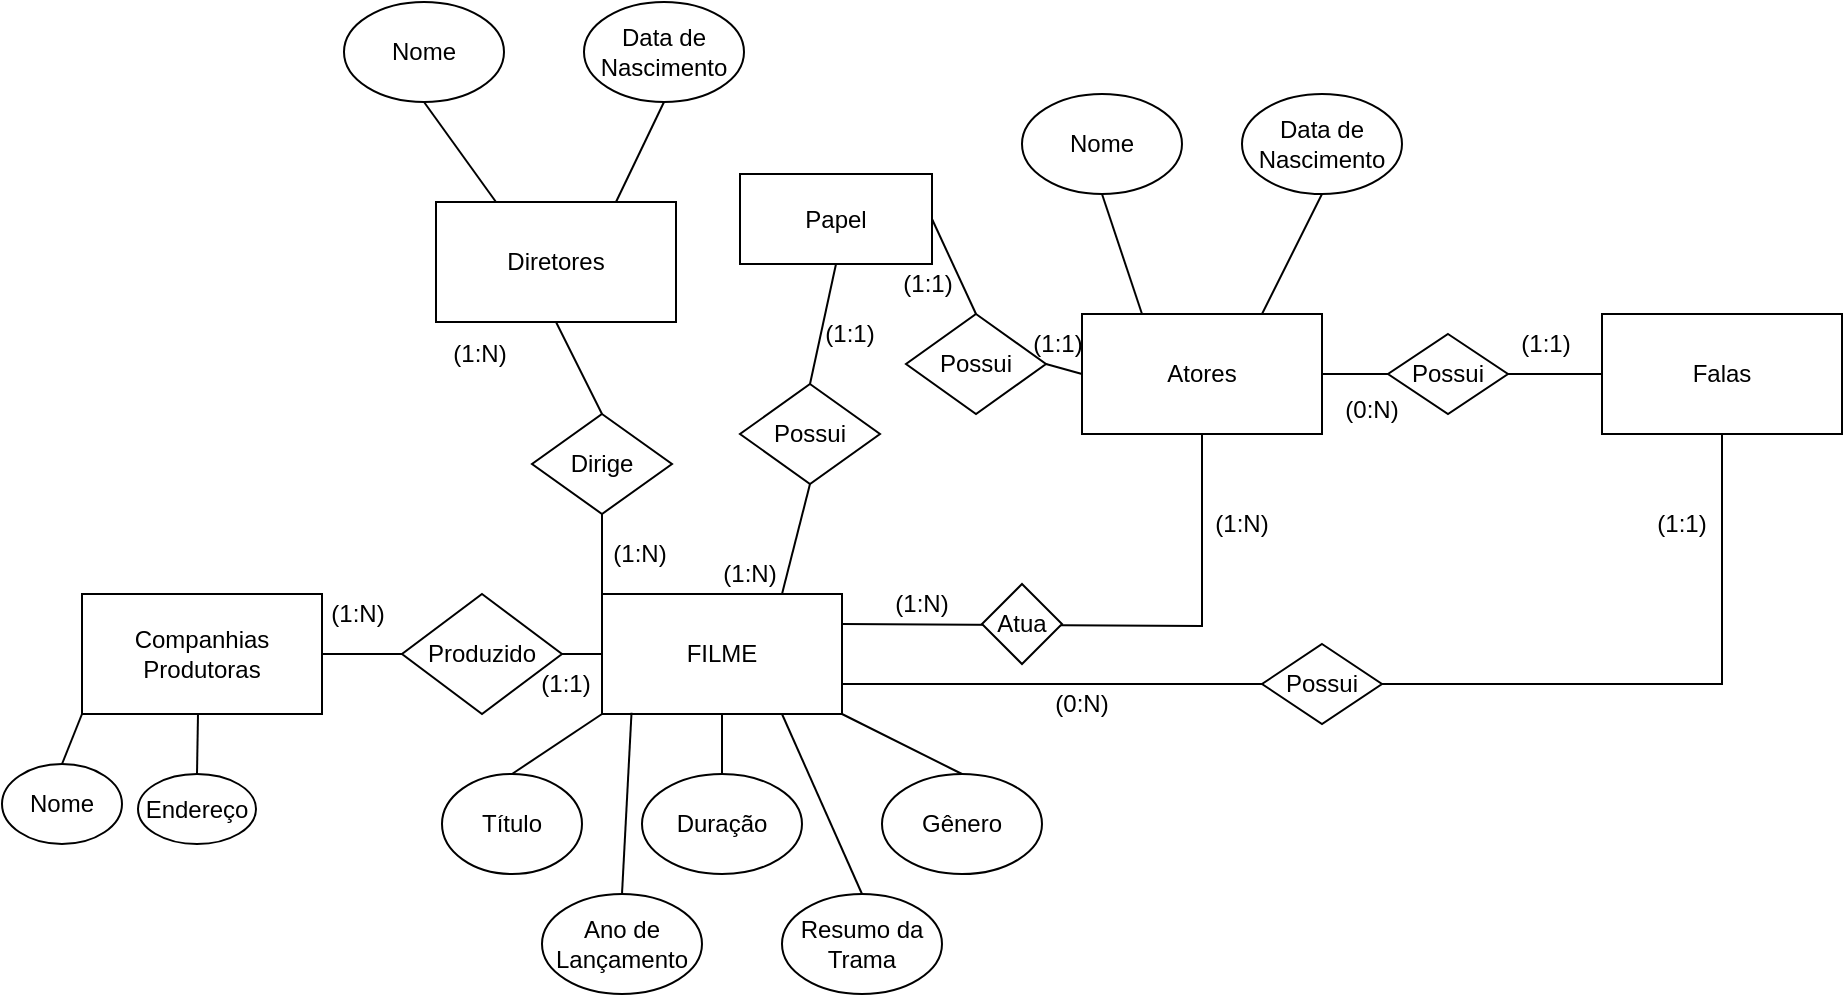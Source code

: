 <mxfile version="16.6.4" type="device"><diagram id="LknIKFtLyKLJKtysgzbx" name="Page-1"><mxGraphModel dx="1578" dy="876" grid="1" gridSize="10" guides="1" tooltips="1" connect="1" arrows="1" fold="1" page="1" pageScale="1" pageWidth="1169" pageHeight="827" math="0" shadow="0"><root><mxCell id="0"/><mxCell id="1" parent="0"/><mxCell id="J7KebXF9LQVVpadWdJGk-20" value="FILME" style="rounded=0;whiteSpace=wrap;html=1;" vertex="1" parent="1"><mxGeometry x="424" y="462" width="120" height="60" as="geometry"/></mxCell><mxCell id="J7KebXF9LQVVpadWdJGk-22" value="Título" style="ellipse;whiteSpace=wrap;html=1;" vertex="1" parent="1"><mxGeometry x="344" y="552" width="70" height="50" as="geometry"/></mxCell><mxCell id="J7KebXF9LQVVpadWdJGk-23" value="Ano de Lançamento" style="ellipse;whiteSpace=wrap;html=1;" vertex="1" parent="1"><mxGeometry x="394" y="612" width="80" height="50" as="geometry"/></mxCell><mxCell id="J7KebXF9LQVVpadWdJGk-24" value="Duração" style="ellipse;whiteSpace=wrap;html=1;" vertex="1" parent="1"><mxGeometry x="444" y="552" width="80" height="50" as="geometry"/></mxCell><mxCell id="J7KebXF9LQVVpadWdJGk-26" value="Gênero" style="ellipse;whiteSpace=wrap;html=1;" vertex="1" parent="1"><mxGeometry x="564" y="552" width="80" height="50" as="geometry"/></mxCell><mxCell id="J7KebXF9LQVVpadWdJGk-28" value="Diretores" style="rounded=0;whiteSpace=wrap;html=1;" vertex="1" parent="1"><mxGeometry x="341" y="266" width="120" height="60" as="geometry"/></mxCell><mxCell id="J7KebXF9LQVVpadWdJGk-29" value="Atores" style="rounded=0;whiteSpace=wrap;html=1;" vertex="1" parent="1"><mxGeometry x="664" y="322" width="120" height="60" as="geometry"/></mxCell><mxCell id="J7KebXF9LQVVpadWdJGk-30" value="Companhias Produtoras" style="rounded=0;whiteSpace=wrap;html=1;" vertex="1" parent="1"><mxGeometry x="164" y="462" width="120" height="60" as="geometry"/></mxCell><mxCell id="J7KebXF9LQVVpadWdJGk-31" value="" style="endArrow=none;html=1;rounded=0;entryX=0.5;entryY=1;entryDx=0;entryDy=0;exitX=0.5;exitY=0;exitDx=0;exitDy=0;endFill=0;startArrow=none;" edge="1" parent="1" source="J7KebXF9LQVVpadWdJGk-75" target="J7KebXF9LQVVpadWdJGk-28"><mxGeometry width="50" height="50" relative="1" as="geometry"><mxPoint x="444" y="462" as="sourcePoint"/><mxPoint x="494" y="412" as="targetPoint"/></mxGeometry></mxCell><mxCell id="J7KebXF9LQVVpadWdJGk-32" value="(1:N)" style="text;html=1;strokeColor=none;fillColor=none;align=center;verticalAlign=middle;whiteSpace=wrap;rounded=0;" vertex="1" parent="1"><mxGeometry x="415" y="427" width="56" height="30" as="geometry"/></mxCell><mxCell id="J7KebXF9LQVVpadWdJGk-36" value="" style="endArrow=none;html=1;rounded=0;exitX=1;exitY=0.25;exitDx=0;exitDy=0;entryX=0.5;entryY=1;entryDx=0;entryDy=0;endFill=0;" edge="1" parent="1" source="J7KebXF9LQVVpadWdJGk-20" target="J7KebXF9LQVVpadWdJGk-29"><mxGeometry width="50" height="50" relative="1" as="geometry"><mxPoint x="474" y="422" as="sourcePoint"/><mxPoint x="724" y="412" as="targetPoint"/><Array as="points"><mxPoint x="724" y="478"/></Array></mxGeometry></mxCell><mxCell id="J7KebXF9LQVVpadWdJGk-37" value="(1:N)" style="text;html=1;strokeColor=none;fillColor=none;align=center;verticalAlign=middle;whiteSpace=wrap;rounded=0;" vertex="1" parent="1"><mxGeometry x="564" y="457" width="40" height="20" as="geometry"/></mxCell><mxCell id="J7KebXF9LQVVpadWdJGk-38" value="Resumo da Trama" style="ellipse;whiteSpace=wrap;html=1;" vertex="1" parent="1"><mxGeometry x="514" y="612" width="80" height="50" as="geometry"/></mxCell><mxCell id="J7KebXF9LQVVpadWdJGk-39" value="Falas" style="rounded=0;whiteSpace=wrap;html=1;" vertex="1" parent="1"><mxGeometry x="924" y="322" width="120" height="60" as="geometry"/></mxCell><mxCell id="J7KebXF9LQVVpadWdJGk-40" value="" style="endArrow=none;html=1;rounded=0;entryX=0;entryY=0.5;entryDx=0;entryDy=0;exitX=1;exitY=0.5;exitDx=0;exitDy=0;startArrow=none;endFill=0;" edge="1" parent="1" source="J7KebXF9LQVVpadWdJGk-68" target="J7KebXF9LQVVpadWdJGk-39"><mxGeometry width="50" height="50" relative="1" as="geometry"><mxPoint x="694" y="432" as="sourcePoint"/><mxPoint x="744" y="382" as="targetPoint"/></mxGeometry></mxCell><mxCell id="J7KebXF9LQVVpadWdJGk-41" value="" style="endArrow=none;html=1;rounded=0;entryX=0.5;entryY=1;entryDx=0;entryDy=0;exitX=1;exitY=0.75;exitDx=0;exitDy=0;endFill=0;" edge="1" parent="1" source="J7KebXF9LQVVpadWdJGk-20" target="J7KebXF9LQVVpadWdJGk-39"><mxGeometry width="50" height="50" relative="1" as="geometry"><mxPoint x="564" y="502" as="sourcePoint"/><mxPoint x="934" y="492" as="targetPoint"/><Array as="points"><mxPoint x="984" y="507"/></Array></mxGeometry></mxCell><mxCell id="J7KebXF9LQVVpadWdJGk-42" value="(0:N)" style="text;html=1;strokeColor=none;fillColor=none;align=center;verticalAlign=middle;whiteSpace=wrap;rounded=0;" vertex="1" parent="1"><mxGeometry x="634" y="502" width="60" height="30" as="geometry"/></mxCell><mxCell id="J7KebXF9LQVVpadWdJGk-43" value="Nome" style="ellipse;whiteSpace=wrap;html=1;" vertex="1" parent="1"><mxGeometry x="634" y="212" width="80" height="50" as="geometry"/></mxCell><mxCell id="J7KebXF9LQVVpadWdJGk-44" value="Data de Nascimento" style="ellipse;whiteSpace=wrap;html=1;" vertex="1" parent="1"><mxGeometry x="744" y="212" width="80" height="50" as="geometry"/></mxCell><mxCell id="J7KebXF9LQVVpadWdJGk-45" value="(1:N)" style="text;html=1;strokeColor=none;fillColor=none;align=center;verticalAlign=middle;whiteSpace=wrap;rounded=0;" vertex="1" parent="1"><mxGeometry x="714" y="412" width="60" height="30" as="geometry"/></mxCell><mxCell id="J7KebXF9LQVVpadWdJGk-46" value="Nome" style="ellipse;whiteSpace=wrap;html=1;" vertex="1" parent="1"><mxGeometry x="295" y="166" width="80" height="50" as="geometry"/></mxCell><mxCell id="J7KebXF9LQVVpadWdJGk-47" value="Data de Nascimento" style="ellipse;whiteSpace=wrap;html=1;" vertex="1" parent="1"><mxGeometry x="415" y="166" width="80" height="50" as="geometry"/></mxCell><mxCell id="J7KebXF9LQVVpadWdJGk-48" value="(1:N)" style="text;html=1;strokeColor=none;fillColor=none;align=center;verticalAlign=middle;whiteSpace=wrap;rounded=0;" vertex="1" parent="1"><mxGeometry x="335" y="327" width="56" height="30" as="geometry"/></mxCell><mxCell id="J7KebXF9LQVVpadWdJGk-49" value="Nome" style="ellipse;whiteSpace=wrap;html=1;" vertex="1" parent="1"><mxGeometry x="124" y="547" width="60" height="40" as="geometry"/></mxCell><mxCell id="J7KebXF9LQVVpadWdJGk-50" value="Endereço" style="ellipse;whiteSpace=wrap;html=1;" vertex="1" parent="1"><mxGeometry x="192" y="552" width="59" height="35" as="geometry"/></mxCell><mxCell id="J7KebXF9LQVVpadWdJGk-51" value="" style="endArrow=none;html=1;rounded=0;entryX=1;entryY=0.5;entryDx=0;entryDy=0;exitX=0;exitY=0.5;exitDx=0;exitDy=0;endFill=0;" edge="1" parent="1" source="J7KebXF9LQVVpadWdJGk-20" target="J7KebXF9LQVVpadWdJGk-30"><mxGeometry width="50" height="50" relative="1" as="geometry"><mxPoint x="544" y="342" as="sourcePoint"/><mxPoint x="594" y="292" as="targetPoint"/></mxGeometry></mxCell><mxCell id="J7KebXF9LQVVpadWdJGk-52" value="(1:N)" style="text;html=1;strokeColor=none;fillColor=none;align=center;verticalAlign=middle;whiteSpace=wrap;rounded=0;" vertex="1" parent="1"><mxGeometry x="274" y="457" width="56" height="30" as="geometry"/></mxCell><mxCell id="J7KebXF9LQVVpadWdJGk-53" value="(1:1)" style="text;html=1;strokeColor=none;fillColor=none;align=center;verticalAlign=middle;whiteSpace=wrap;rounded=0;" vertex="1" parent="1"><mxGeometry x="378" y="492" width="56" height="30" as="geometry"/></mxCell><mxCell id="J7KebXF9LQVVpadWdJGk-54" value="" style="endArrow=none;html=1;rounded=0;entryX=0;entryY=1;entryDx=0;entryDy=0;exitX=0.5;exitY=0;exitDx=0;exitDy=0;" edge="1" parent="1" source="J7KebXF9LQVVpadWdJGk-49" target="J7KebXF9LQVVpadWdJGk-30"><mxGeometry width="50" height="50" relative="1" as="geometry"><mxPoint x="174" y="542" as="sourcePoint"/><mxPoint x="224" y="492" as="targetPoint"/></mxGeometry></mxCell><mxCell id="J7KebXF9LQVVpadWdJGk-55" value="" style="endArrow=none;html=1;rounded=0;entryX=0.75;entryY=1;entryDx=0;entryDy=0;exitX=0.5;exitY=0;exitDx=0;exitDy=0;" edge="1" parent="1" source="J7KebXF9LQVVpadWdJGk-50"><mxGeometry width="50" height="50" relative="1" as="geometry"><mxPoint x="152" y="552.0" as="sourcePoint"/><mxPoint x="222" y="522" as="targetPoint"/></mxGeometry></mxCell><mxCell id="J7KebXF9LQVVpadWdJGk-56" value="" style="endArrow=none;html=1;rounded=0;entryX=0;entryY=1;entryDx=0;entryDy=0;exitX=0.5;exitY=0;exitDx=0;exitDy=0;" edge="1" parent="1" source="J7KebXF9LQVVpadWdJGk-22" target="J7KebXF9LQVVpadWdJGk-20"><mxGeometry width="50" height="50" relative="1" as="geometry"><mxPoint x="294" y="557.0" as="sourcePoint"/><mxPoint x="294" y="532.0" as="targetPoint"/></mxGeometry></mxCell><mxCell id="J7KebXF9LQVVpadWdJGk-57" value="" style="endArrow=none;html=1;rounded=0;entryX=0.5;entryY=1;entryDx=0;entryDy=0;exitX=0.5;exitY=0;exitDx=0;exitDy=0;" edge="1" parent="1" source="J7KebXF9LQVVpadWdJGk-24" target="J7KebXF9LQVVpadWdJGk-20"><mxGeometry width="50" height="50" relative="1" as="geometry"><mxPoint x="409" y="562.0" as="sourcePoint"/><mxPoint x="434" y="532.0" as="targetPoint"/></mxGeometry></mxCell><mxCell id="J7KebXF9LQVVpadWdJGk-58" value="" style="endArrow=none;html=1;rounded=0;entryX=1;entryY=1;entryDx=0;entryDy=0;exitX=0.5;exitY=0;exitDx=0;exitDy=0;" edge="1" parent="1" source="J7KebXF9LQVVpadWdJGk-26" target="J7KebXF9LQVVpadWdJGk-20"><mxGeometry width="50" height="50" relative="1" as="geometry"><mxPoint x="504" y="562.0" as="sourcePoint"/><mxPoint x="464" y="532.0" as="targetPoint"/></mxGeometry></mxCell><mxCell id="J7KebXF9LQVVpadWdJGk-59" value="" style="endArrow=none;html=1;rounded=0;entryX=0.75;entryY=1;entryDx=0;entryDy=0;exitX=0.5;exitY=0;exitDx=0;exitDy=0;" edge="1" parent="1" source="J7KebXF9LQVVpadWdJGk-38" target="J7KebXF9LQVVpadWdJGk-20"><mxGeometry width="50" height="50" relative="1" as="geometry"><mxPoint x="614" y="562.0" as="sourcePoint"/><mxPoint x="554" y="532.0" as="targetPoint"/></mxGeometry></mxCell><mxCell id="J7KebXF9LQVVpadWdJGk-60" value="" style="endArrow=none;html=1;rounded=0;entryX=0.123;entryY=0.99;entryDx=0;entryDy=0;exitX=0.5;exitY=0;exitDx=0;exitDy=0;entryPerimeter=0;" edge="1" parent="1" source="J7KebXF9LQVVpadWdJGk-23" target="J7KebXF9LQVVpadWdJGk-20"><mxGeometry width="50" height="50" relative="1" as="geometry"><mxPoint x="494" y="562.0" as="sourcePoint"/><mxPoint x="464" y="532.0" as="targetPoint"/></mxGeometry></mxCell><mxCell id="J7KebXF9LQVVpadWdJGk-61" value="" style="endArrow=none;html=1;rounded=0;entryX=0.5;entryY=1;entryDx=0;entryDy=0;exitX=0.25;exitY=0;exitDx=0;exitDy=0;" edge="1" parent="1" source="J7KebXF9LQVVpadWdJGk-28" target="J7KebXF9LQVVpadWdJGk-46"><mxGeometry width="50" height="50" relative="1" as="geometry"><mxPoint x="504" y="572.0" as="sourcePoint"/><mxPoint x="474" y="542.0" as="targetPoint"/></mxGeometry></mxCell><mxCell id="J7KebXF9LQVVpadWdJGk-62" value="" style="endArrow=none;html=1;rounded=0;entryX=0.5;entryY=1;entryDx=0;entryDy=0;exitX=0.75;exitY=0;exitDx=0;exitDy=0;" edge="1" parent="1" source="J7KebXF9LQVVpadWdJGk-28" target="J7KebXF9LQVVpadWdJGk-47"><mxGeometry width="50" height="50" relative="1" as="geometry"><mxPoint x="464" y="332" as="sourcePoint"/><mxPoint x="428" y="282" as="targetPoint"/></mxGeometry></mxCell><mxCell id="J7KebXF9LQVVpadWdJGk-63" value="" style="endArrow=none;html=1;rounded=0;entryX=0.5;entryY=1;entryDx=0;entryDy=0;exitX=0.75;exitY=0;exitDx=0;exitDy=0;" edge="1" parent="1" source="J7KebXF9LQVVpadWdJGk-29" target="J7KebXF9LQVVpadWdJGk-44"><mxGeometry width="50" height="50" relative="1" as="geometry"><mxPoint x="524.0" y="332" as="sourcePoint"/><mxPoint x="548" y="282" as="targetPoint"/></mxGeometry></mxCell><mxCell id="J7KebXF9LQVVpadWdJGk-64" value="" style="endArrow=none;html=1;rounded=0;entryX=0.5;entryY=1;entryDx=0;entryDy=0;exitX=0.25;exitY=0;exitDx=0;exitDy=0;" edge="1" parent="1" source="J7KebXF9LQVVpadWdJGk-29" target="J7KebXF9LQVVpadWdJGk-43"><mxGeometry width="50" height="50" relative="1" as="geometry"><mxPoint x="764.0" y="332" as="sourcePoint"/><mxPoint x="794" y="272" as="targetPoint"/></mxGeometry></mxCell><mxCell id="J7KebXF9LQVVpadWdJGk-66" value="Atua" style="rhombus;whiteSpace=wrap;html=1;" vertex="1" parent="1"><mxGeometry x="614" y="457" width="40" height="40" as="geometry"/></mxCell><mxCell id="J7KebXF9LQVVpadWdJGk-68" value="Possui" style="rhombus;whiteSpace=wrap;html=1;" vertex="1" parent="1"><mxGeometry x="817" y="332" width="60" height="40" as="geometry"/></mxCell><mxCell id="J7KebXF9LQVVpadWdJGk-69" value="" style="endArrow=none;html=1;rounded=0;entryX=0;entryY=0.5;entryDx=0;entryDy=0;exitX=1;exitY=0.5;exitDx=0;exitDy=0;" edge="1" parent="1" source="J7KebXF9LQVVpadWdJGk-29" target="J7KebXF9LQVVpadWdJGk-68"><mxGeometry width="50" height="50" relative="1" as="geometry"><mxPoint x="784" y="352.0" as="sourcePoint"/><mxPoint x="874" y="352.0" as="targetPoint"/></mxGeometry></mxCell><mxCell id="J7KebXF9LQVVpadWdJGk-70" value="(1:1)" style="text;html=1;strokeColor=none;fillColor=none;align=center;verticalAlign=middle;whiteSpace=wrap;rounded=0;" vertex="1" parent="1"><mxGeometry x="881" y="327" width="30" height="20" as="geometry"/></mxCell><mxCell id="J7KebXF9LQVVpadWdJGk-71" value="(0:N)" style="text;html=1;strokeColor=none;fillColor=none;align=center;verticalAlign=middle;whiteSpace=wrap;rounded=0;" vertex="1" parent="1"><mxGeometry x="794" y="360" width="30" height="20" as="geometry"/></mxCell><mxCell id="J7KebXF9LQVVpadWdJGk-72" value="Possui" style="rhombus;whiteSpace=wrap;html=1;" vertex="1" parent="1"><mxGeometry x="754" y="487" width="60" height="40" as="geometry"/></mxCell><mxCell id="J7KebXF9LQVVpadWdJGk-73" value="(1:1)" style="text;html=1;strokeColor=none;fillColor=none;align=center;verticalAlign=middle;whiteSpace=wrap;rounded=0;" vertex="1" parent="1"><mxGeometry x="934" y="412" width="60" height="30" as="geometry"/></mxCell><mxCell id="J7KebXF9LQVVpadWdJGk-74" value="Produzido" style="rhombus;whiteSpace=wrap;html=1;" vertex="1" parent="1"><mxGeometry x="324" y="462" width="80" height="60" as="geometry"/></mxCell><mxCell id="J7KebXF9LQVVpadWdJGk-76" value="Papel" style="rounded=0;whiteSpace=wrap;html=1;" vertex="1" parent="1"><mxGeometry x="493" y="252" width="96" height="45" as="geometry"/></mxCell><mxCell id="J7KebXF9LQVVpadWdJGk-75" value="Dirige" style="rhombus;whiteSpace=wrap;html=1;" vertex="1" parent="1"><mxGeometry x="389" y="372" width="70" height="50" as="geometry"/></mxCell><mxCell id="J7KebXF9LQVVpadWdJGk-80" value="" style="endArrow=none;html=1;rounded=0;entryX=0.5;entryY=1;entryDx=0;entryDy=0;exitX=0;exitY=0;exitDx=0;exitDy=0;endFill=0;" edge="1" parent="1" source="J7KebXF9LQVVpadWdJGk-20" target="J7KebXF9LQVVpadWdJGk-75"><mxGeometry width="50" height="50" relative="1" as="geometry"><mxPoint x="484" y="462.0" as="sourcePoint"/><mxPoint x="401" y="326" as="targetPoint"/></mxGeometry></mxCell><mxCell id="J7KebXF9LQVVpadWdJGk-84" value="Possui" style="rhombus;whiteSpace=wrap;html=1;" vertex="1" parent="1"><mxGeometry x="493" y="357" width="70" height="50" as="geometry"/></mxCell><mxCell id="J7KebXF9LQVVpadWdJGk-89" value="Possui" style="rhombus;whiteSpace=wrap;html=1;" vertex="1" parent="1"><mxGeometry x="576" y="322" width="70" height="50" as="geometry"/></mxCell><mxCell id="J7KebXF9LQVVpadWdJGk-90" value="" style="endArrow=none;html=1;rounded=0;entryX=1;entryY=0.5;entryDx=0;entryDy=0;exitX=0.5;exitY=0;exitDx=0;exitDy=0;" edge="1" parent="1" source="J7KebXF9LQVVpadWdJGk-89" target="J7KebXF9LQVVpadWdJGk-76"><mxGeometry width="50" height="50" relative="1" as="geometry"><mxPoint x="594" y="392" as="sourcePoint"/><mxPoint x="644" y="342" as="targetPoint"/></mxGeometry></mxCell><mxCell id="J7KebXF9LQVVpadWdJGk-91" value="" style="endArrow=none;html=1;rounded=0;entryX=1;entryY=0.5;entryDx=0;entryDy=0;exitX=0;exitY=0.5;exitDx=0;exitDy=0;" edge="1" parent="1" source="J7KebXF9LQVVpadWdJGk-29" target="J7KebXF9LQVVpadWdJGk-89"><mxGeometry width="50" height="50" relative="1" as="geometry"><mxPoint x="621" y="332" as="sourcePoint"/><mxPoint x="599" y="284.5" as="targetPoint"/></mxGeometry></mxCell><mxCell id="J7KebXF9LQVVpadWdJGk-92" value="" style="endArrow=none;html=1;rounded=0;entryX=0.5;entryY=1;entryDx=0;entryDy=0;exitX=0.5;exitY=0;exitDx=0;exitDy=0;" edge="1" parent="1" source="J7KebXF9LQVVpadWdJGk-84" target="J7KebXF9LQVVpadWdJGk-76"><mxGeometry width="50" height="50" relative="1" as="geometry"><mxPoint x="621" y="332" as="sourcePoint"/><mxPoint x="599" y="284.5" as="targetPoint"/></mxGeometry></mxCell><mxCell id="J7KebXF9LQVVpadWdJGk-93" value="" style="endArrow=none;html=1;rounded=0;entryX=0.5;entryY=1;entryDx=0;entryDy=0;exitX=0.75;exitY=0;exitDx=0;exitDy=0;" edge="1" parent="1" source="J7KebXF9LQVVpadWdJGk-20" target="J7KebXF9LQVVpadWdJGk-84"><mxGeometry width="50" height="50" relative="1" as="geometry"><mxPoint x="538" y="367.0" as="sourcePoint"/><mxPoint x="551.0" y="307" as="targetPoint"/></mxGeometry></mxCell><mxCell id="J7KebXF9LQVVpadWdJGk-94" value="(1:N)" style="text;html=1;strokeColor=none;fillColor=none;align=center;verticalAlign=middle;whiteSpace=wrap;rounded=0;" vertex="1" parent="1"><mxGeometry x="470" y="437" width="56" height="30" as="geometry"/></mxCell><mxCell id="J7KebXF9LQVVpadWdJGk-95" value="(1:1)" style="text;html=1;strokeColor=none;fillColor=none;align=center;verticalAlign=middle;whiteSpace=wrap;rounded=0;" vertex="1" parent="1"><mxGeometry x="520" y="317" width="56" height="30" as="geometry"/></mxCell><mxCell id="J7KebXF9LQVVpadWdJGk-96" value="(1:1)" style="text;html=1;strokeColor=none;fillColor=none;align=center;verticalAlign=middle;whiteSpace=wrap;rounded=0;" vertex="1" parent="1"><mxGeometry x="624" y="322" width="56" height="30" as="geometry"/></mxCell><mxCell id="J7KebXF9LQVVpadWdJGk-97" value="(1:1)" style="text;html=1;strokeColor=none;fillColor=none;align=center;verticalAlign=middle;whiteSpace=wrap;rounded=0;" vertex="1" parent="1"><mxGeometry x="559" y="292" width="56" height="30" as="geometry"/></mxCell></root></mxGraphModel></diagram></mxfile>